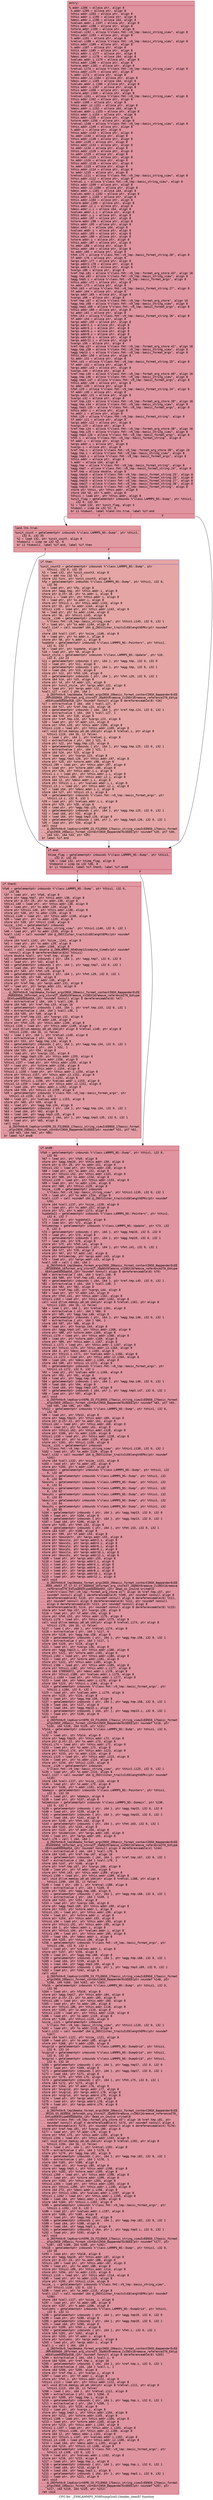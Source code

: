 digraph "CFG for '_ZN9LAMMPS_NS8DumpGrid11header_itemEl' function" {
	label="CFG for '_ZN9LAMMPS_NS8DumpGrid11header_itemEl' function";

	Node0x557f62c57610 [shape=record,color="#b70d28ff", style=filled, fillcolor="#b70d2870" fontname="Courier",label="{entry:\l|  %.addr.i206 = alloca ptr, align 8\l  %.addr.i205 = alloca ptr, align 8\l  %this.addr.i203 = alloca ptr, align 8\l  %this.addr.i.i195 = alloca ptr, align 8\l  %desc.addr.i.i196 = alloca i64, align 8\l  %values.addr.i.i197 = alloca ptr, align 8\l  %this.addr.i198 = alloca ptr, align 8\l  %store.addr.i199 = alloca ptr, align 8\l  %retval.i192 = alloca %\"class.fmt::v9_lmp::basic_string_view\", align 8\l  %this.addr.i193 = alloca ptr, align 8\l  %.addr.i191 = alloca ptr, align 8\l  %retval.i188 = alloca %\"class.fmt::v9_lmp::basic_string_view\", align 8\l  %this.addr.i189 = alloca ptr, align 8\l  %.addr.i187 = alloca ptr, align 8\l  %this.addr.i185 = alloca ptr, align 8\l  %this.addr.i.i177 = alloca ptr, align 8\l  %desc.addr.i.i178 = alloca i64, align 8\l  %values.addr.i.i179 = alloca ptr, align 8\l  %this.addr.i180 = alloca ptr, align 8\l  %store.addr.i181 = alloca ptr, align 8\l  %retval.i174 = alloca %\"class.fmt::v9_lmp::basic_string_view\", align 8\l  %this.addr.i175 = alloca ptr, align 8\l  %.addr.i173 = alloca ptr, align 8\l  %this.addr.i2.i164 = alloca ptr, align 8\l  %desc.addr.i.i165 = alloca i64, align 8\l  %values.addr.i.i166 = alloca ptr, align 8\l  %this.addr.i.i167 = alloca ptr, align 8\l  %this.addr.i168 = alloca ptr, align 8\l  %store.addr.i169 = alloca ptr, align 8\l  %retval.i161 = alloca %\"class.fmt::v9_lmp::basic_string_view\", align 8\l  %this.addr.i162 = alloca ptr, align 8\l  %.addr.i160 = alloca ptr, align 8\l  %this.addr.i2.i151 = alloca ptr, align 8\l  %desc.addr.i.i152 = alloca i64, align 8\l  %values.addr.i.i153 = alloca ptr, align 8\l  %this.addr.i.i154 = alloca ptr, align 8\l  %this.addr.i155 = alloca ptr, align 8\l  %store.addr.i156 = alloca ptr, align 8\l  %retval.i148 = alloca %\"class.fmt::v9_lmp::basic_string_view\", align 8\l  %this.addr.i149 = alloca ptr, align 8\l  %.addr.i = alloca ptr, align 8\l  %this.addr.i143 = alloca ptr, align 8\l  %s.addr.i144 = alloca ptr, align 8\l  %this.addr.i138 = alloca ptr, align 8\l  %s.addr.i139 = alloca ptr, align 8\l  %this.addr.i133 = alloca ptr, align 8\l  %s.addr.i134 = alloca ptr, align 8\l  %this.addr.i128 = alloca ptr, align 8\l  %s.addr.i129 = alloca ptr, align 8\l  %this.addr.i123 = alloca ptr, align 8\l  %s.addr.i124 = alloca ptr, align 8\l  %this.addr.i118 = alloca ptr, align 8\l  %s.addr.i119 = alloca ptr, align 8\l  %this.addr.i114 = alloca ptr, align 8\l  %s.addr.i115 = alloca ptr, align 8\l  %retval.i111 = alloca %\"class.fmt::v9_lmp::basic_string_view\", align 8\l  %this.addr.i112 = alloca ptr, align 8\l  %retval.i = alloca %\"class.fmt::v9_lmp::basic_string_view\", align 8\l  %this.addr.i109 = alloca ptr, align 8\l  %this.addr.i2.i100 = alloca ptr, align 8\l  %desc.addr.i.i101 = alloca i64, align 8\l  %values.addr.i.i102 = alloca ptr, align 8\l  %this.addr.i.i103 = alloca ptr, align 8\l  %this.addr.i104 = alloca ptr, align 8\l  %store.addr.i105 = alloca ptr, align 8\l  %this.addr.i2.i = alloca ptr, align 8\l  %desc.addr.i.i = alloca i64, align 8\l  %values.addr.i.i = alloca ptr, align 8\l  %this.addr.i.i = alloca ptr, align 8\l  %this.addr.i97 = alloca ptr, align 8\l  %store.addr.i98 = alloca ptr, align 8\l  %this.addr.i95 = alloca ptr, align 8\l  %desc.addr.i = alloca i64, align 8\l  %values.addr.i = alloca ptr, align 8\l  %this.addr.i93 = alloca ptr, align 8\l  %this.addr.i90 = alloca ptr, align 8\l  %store.addr.i = alloca ptr, align 8\l  %this.addr.i87 = alloca ptr, align 8\l  %s.addr.i88 = alloca ptr, align 8\l  %this.addr.i84 = alloca ptr, align 8\l  %s.addr.i85 = alloca ptr, align 8\l  %fmt.i75 = alloca %\"class.fmt::v9_lmp::basic_format_string.28\", align 8\l  %f.addr.i76 = alloca ptr, align 8\l  %args.addr.i77 = alloca ptr, align 8\l  %args.addr2.i78 = alloca ptr, align 8\l  %args.addr4.i79 = alloca ptr, align 8\l  %vargs.i80 = alloca ptr, align 8\l  %ref.tmp.i81 = alloca %\"class.fmt::v9_lmp::format_arg_store.43\", align 16\l  %agg.tmp.i82 = alloca %\"class.fmt::v9_lmp::basic_string_view\", align 8\l  %agg.tmp5.i = alloca %\"class.fmt::v9_lmp::basic_format_args\", align 8\l  %this.addr.i72 = alloca ptr, align 8\l  %s.addr.i73 = alloca ptr, align 8\l  %fmt.i63 = alloca %\"class.fmt::v9_lmp::basic_format_string.27\", align 8\l  %f.addr.i64 = alloca ptr, align 8\l  %args.addr.i65 = alloca ptr, align 8\l  %vargs.i66 = alloca ptr, align 8\l  %ref.tmp.i67 = alloca %\"class.fmt::v9_lmp::format_arg_store\", align 16\l  %agg.tmp.i68 = alloca %\"class.fmt::v9_lmp::basic_string_view\", align 8\l  %agg.tmp3.i69 = alloca %\"class.fmt::v9_lmp::basic_format_args\", align 8\l  %this.addr.i60 = alloca ptr, align 8\l  %s.addr.i61 = alloca ptr, align 8\l  %fmt.i53 = alloca %\"class.fmt::v9_lmp::basic_format_string.26\", align 8\l  %f.addr.i54 = alloca ptr, align 8\l  %args.addr.i55 = alloca ptr, align 8\l  %args.addr2.i = alloca ptr, align 8\l  %args.addr4.i = alloca ptr, align 8\l  %args.addr6.i = alloca ptr, align 8\l  %args.addr8.i = alloca ptr, align 8\l  %args.addr10.i = alloca ptr, align 8\l  %args.addr12.i = alloca ptr, align 8\l  %vargs.i56 = alloca ptr, align 8\l  %ref.tmp.i57 = alloca %\"class.fmt::v9_lmp::format_arg_store.41\", align 16\l  %agg.tmp.i58 = alloca %\"class.fmt::v9_lmp::basic_string_view\", align 8\l  %agg.tmp13.i = alloca %\"class.fmt::v9_lmp::basic_format_args\", align 8\l  %this.addr.i50 = alloca ptr, align 8\l  %s.addr.i51 = alloca ptr, align 8\l  %fmt.i41 = alloca %\"class.fmt::v9_lmp::basic_format_string.25\", align 8\l  %f.addr.i42 = alloca ptr, align 8\l  %args.addr.i43 = alloca ptr, align 8\l  %vargs.i44 = alloca ptr, align 8\l  %ref.tmp.i45 = alloca %\"class.fmt::v9_lmp::format_arg_store.40\", align 16\l  %agg.tmp.i46 = alloca %\"class.fmt::v9_lmp::basic_string_view\", align 8\l  %agg.tmp3.i47 = alloca %\"class.fmt::v9_lmp::basic_format_args\", align 8\l  %this.addr.i38 = alloca ptr, align 8\l  %s.addr.i39 = alloca ptr, align 8\l  %fmt.i29 = alloca %\"class.fmt::v9_lmp::basic_format_string.24\", align 8\l  %f.addr.i30 = alloca ptr, align 8\l  %args.addr.i31 = alloca ptr, align 8\l  %vargs.i32 = alloca ptr, align 8\l  %ref.tmp.i33 = alloca %\"class.fmt::v9_lmp::format_arg_store.39\", align 16\l  %agg.tmp.i34 = alloca %\"class.fmt::v9_lmp::basic_string_view\", align 8\l  %agg.tmp3.i35 = alloca %\"class.fmt::v9_lmp::basic_format_args\", align 8\l  %this.addr.i = alloca ptr, align 8\l  %s.addr.i = alloca ptr, align 8\l  %fmt.i20 = alloca %\"class.fmt::v9_lmp::basic_format_string\", align 8\l  %f.addr.i21 = alloca ptr, align 8\l  %args.addr.i22 = alloca ptr, align 8\l  %vargs.i23 = alloca ptr, align 8\l  %ref.tmp.i24 = alloca %\"class.fmt::v9_lmp::format_arg_store.38\", align 16\l  %agg.tmp.i25 = alloca %\"class.fmt::v9_lmp::basic_string_view\", align 8\l  %agg.tmp3.i26 = alloca %\"class.fmt::v9_lmp::basic_format_args\", align 8\l  %fmt.i = alloca %\"class.fmt::v9_lmp::basic_format_string\", align 8\l  %f.addr.i = alloca ptr, align 8\l  %args.addr.i = alloca ptr, align 8\l  %vargs.i = alloca ptr, align 8\l  %ref.tmp.i = alloca %\"class.fmt::v9_lmp::format_arg_store.38\", align 16\l  %agg.tmp.i = alloca %\"class.fmt::v9_lmp::basic_string_view\", align 8\l  %agg.tmp3.i = alloca %\"class.fmt::v9_lmp::basic_format_args\", align 8\l  %this.addr = alloca ptr, align 8\l  %.addr = alloca i64, align 8\l  %agg.tmp = alloca %\"class.fmt::v9_lmp::basic_format_string\", align 8\l  %agg.tmp7 = alloca %\"class.fmt::v9_lmp::basic_format_string.24\", align 8\l  %ref.tmp = alloca double, align 8\l  %agg.tmp10 = alloca %\"class.fmt::v9_lmp::basic_format_string.25\", align 8\l  %agg.tmp13 = alloca %\"class.fmt::v9_lmp::basic_format_string.26\", align 8\l  %agg.tmp15 = alloca %\"class.fmt::v9_lmp::basic_format_string.27\", align 8\l  %agg.tmp17 = alloca %\"class.fmt::v9_lmp::basic_format_string.28\", align 8\l  %agg.tmp19 = alloca %\"class.fmt::v9_lmp::basic_format_string\", align 8\l  store ptr %this, ptr %this.addr, align 8\l  store i64 %0, ptr %.addr, align 8\l  %this1 = load ptr, ptr %this.addr, align 8\l  %unit_flag = getelementptr inbounds %\"class.LAMMPS_NS::Dump\", ptr %this1,\l... i32 0, i32 34\l  %1 = load i32, ptr %unit_flag, align 4\l  %tobool = icmp ne i32 %1, 0\l  br i1 %tobool, label %land.lhs.true, label %if.end\l|{<s0>T|<s1>F}}"];
	Node0x557f62c57610:s0 -> Node0x557f62c5f200[tooltip="entry -> land.lhs.true\nProbability 62.50%" ];
	Node0x557f62c57610:s1 -> Node0x557f62c5f280[tooltip="entry -> if.end\nProbability 37.50%" ];
	Node0x557f62c5f200 [shape=record,color="#b70d28ff", style=filled, fillcolor="#bb1b2c70" fontname="Courier",label="{land.lhs.true:\l|  %unit_count = getelementptr inbounds %\"class.LAMMPS_NS::Dump\", ptr %this1,\l... i32 0, i32 35\l  %2 = load i32, ptr %unit_count, align 8\l  %tobool2 = icmp ne i32 %2, 0\l  br i1 %tobool2, label %if.end, label %if.then\l|{<s0>T|<s1>F}}"];
	Node0x557f62c5f200:s0 -> Node0x557f62c5f280[tooltip="land.lhs.true -> if.end\nProbability 62.50%" ];
	Node0x557f62c5f200:s1 -> Node0x557f62c5f5c0[tooltip="land.lhs.true -> if.then\nProbability 37.50%" ];
	Node0x557f62c5f5c0 [shape=record,color="#3d50c3ff", style=filled, fillcolor="#c5333470" fontname="Courier",label="{if.then:\l|  %unit_count3 = getelementptr inbounds %\"class.LAMMPS_NS::Dump\", ptr\l... %this1, i32 0, i32 35\l  %3 = load i32, ptr %unit_count3, align 8\l  %inc = add nsw i32 %3, 1\l  store i32 %inc, ptr %unit_count3, align 8\l  %fp = getelementptr inbounds %\"class.LAMMPS_NS::Dump\", ptr %this1, i32 0,\l... i32 56\l  %4 = load ptr, ptr %fp, align 8\l  store ptr %agg.tmp, ptr %this.addr.i, align 8\l  store ptr @.str.18, ptr %s.addr.i, align 8\l  %this1.i = load ptr, ptr %this.addr.i, align 8\l  %5 = load ptr, ptr %s.addr.i, align 8\l  store ptr %this1.i, ptr %this.addr.i143, align 8\l  store ptr %5, ptr %s.addr.i144, align 8\l  %this1.i145 = load ptr, ptr %this.addr.i143, align 8\l  %6 = load ptr, ptr %s.addr.i144, align 8\l  store ptr %6, ptr %this1.i145, align 8\l  %size_.i146 = getelementptr inbounds\l... %\"class.fmt::v9_lmp::basic_string_view\", ptr %this1.i145, i32 0, i32 1\l  %7 = load ptr, ptr %s.addr.i144, align 8\l  %call.i147 = call noundef i64 @_ZNSt11char_traitsIcE6lengthEPKc(ptr noundef\l... %7)\l  store i64 %call.i147, ptr %size_.i146, align 8\l  %8 = load ptr, ptr %s.addr.i, align 8\l  store ptr %8, ptr %.addr.i, align 8\l  %update = getelementptr inbounds %\"class.LAMMPS_NS::Pointers\", ptr %this1,\l... i32 0, i32 7\l  %9 = load ptr, ptr %update, align 8\l  %10 = load ptr, ptr %9, align 8\l  %unit_style = getelementptr inbounds %\"class.LAMMPS_NS::Update\", ptr %10,\l... i32 0, i32 23\l  %11 = getelementptr inbounds \{ ptr, i64 \}, ptr %agg.tmp, i32 0, i32 0\l  %12 = load ptr, ptr %11, align 8\l  %13 = getelementptr inbounds \{ ptr, i64 \}, ptr %agg.tmp, i32 0, i32 1\l  %14 = load i64, ptr %13, align 8\l  store ptr %12, ptr %fmt.i20, align 8\l  %15 = getelementptr inbounds \{ ptr, i64 \}, ptr %fmt.i20, i32 0, i32 1\l  store i64 %14, ptr %15, align 8\l  store ptr %4, ptr %f.addr.i21, align 8\l  store ptr %unit_style, ptr %args.addr.i22, align 8\l  %16 = load ptr, ptr %args.addr.i22, align 8\l  %call.i27 = call \{ i64, i64 \}\l... @_ZN3fmt6v9_lmp16make_format_argsINS0_20basic_format_contextINS0_8appenderEcEE\l...JRPcEEENS0_16format_arg_storeIT_JDpNSt9remove_cvINSt16remove_referenceIT0_E4typ\l...eEE4typeEEEEDpOSB_(ptr noundef nonnull align 8 dereferenceable(8) %16)\l  %17 = extractvalue \{ i64, i64 \} %call.i27, 0\l  store i64 %17, ptr %ref.tmp.i24, align 16\l  %18 = getelementptr inbounds \{ i64, i64 \}, ptr %ref.tmp.i24, i32 0, i32 1\l  %19 = extractvalue \{ i64, i64 \} %call.i27, 1\l  store i64 %19, ptr %18, align 8\l  store ptr %ref.tmp.i24, ptr %vargs.i23, align 8\l  %20 = load ptr, ptr %f.addr.i21, align 8\l  store ptr %fmt.i20, ptr %this.addr.i109, align 8\l  %this1.i110 = load ptr, ptr %this.addr.i109, align 8\l  call void @llvm.memcpy.p0.p0.i64(ptr align 8 %retval.i, ptr align 8\l... %this1.i110, i64 16, i1 false)\l  %21 = load \{ ptr, i64 \}, ptr %retval.i, align 8\l  %22 = extractvalue \{ ptr, i64 \} %21, 0\l  store ptr %22, ptr %agg.tmp.i25, align 8\l  %23 = getelementptr inbounds \{ ptr, i64 \}, ptr %agg.tmp.i25, i32 0, i32 1\l  %24 = extractvalue \{ ptr, i64 \} %21, 1\l  store i64 %24, ptr %23, align 8\l  %25 = load ptr, ptr %vargs.i23, align 8\l  store ptr %agg.tmp3.i26, ptr %this.addr.i97, align 8\l  store ptr %25, ptr %store.addr.i98, align 8\l  %this1.i99 = load ptr, ptr %this.addr.i97, align 8\l  %26 = load ptr, ptr %store.addr.i98, align 8\l  store ptr %26, ptr %this.addr.i.i, align 8\l  %this1.i.i = load ptr, ptr %this.addr.i.i, align 8\l  store ptr %this1.i99, ptr %this.addr.i2.i, align 8\l  store i64 12, ptr %desc.addr.i.i, align 8\l  store ptr %this1.i.i, ptr %values.addr.i.i, align 8\l  %this1.i3.i = load ptr, ptr %this.addr.i2.i, align 8\l  %27 = load i64, ptr %desc.addr.i.i, align 8\l  store i64 %27, ptr %this1.i3.i, align 8\l  %28 = getelementptr inbounds %\"class.fmt::v9_lmp::basic_format_args\", ptr\l... %this1.i3.i, i32 0, i32 1\l  %29 = load ptr, ptr %values.addr.i.i, align 8\l  store ptr %29, ptr %28, align 8\l  %30 = load ptr, ptr %agg.tmp.i25, align 8\l  %31 = getelementptr inbounds \{ ptr, i64 \}, ptr %agg.tmp.i25, i32 0, i32 1\l  %32 = load i64, ptr %31, align 8\l  %33 = load i64, ptr %agg.tmp3.i26, align 8\l  %34 = getelementptr inbounds \{ i64, ptr \}, ptr %agg.tmp3.i26, i32 0, i32 1\l  %35 = load ptr, ptr %34, align 8\l  call void\l... @_ZN3fmt6v9_lmp6vprintEP8_IO_FILENS0_17basic_string_viewIcEENS0_17basic_format\l..._argsINS0_20basic_format_contextINS0_8appenderEcEEEE(ptr noundef %20, ptr %30,\l... i64 %32, i64 %33, ptr %35)\l  br label %if.end\l}"];
	Node0x557f62c5f5c0 -> Node0x557f62c5f280[tooltip="if.then -> if.end\nProbability 100.00%" ];
	Node0x557f62c5f280 [shape=record,color="#b70d28ff", style=filled, fillcolor="#b70d2870" fontname="Courier",label="{if.end:\l|  %time_flag = getelementptr inbounds %\"class.LAMMPS_NS::Dump\", ptr %this1,\l... i32 0, i32 33\l  %36 = load i32, ptr %time_flag, align 8\l  %tobool4 = icmp ne i32 %36, 0\l  br i1 %tobool4, label %if.then5, label %if.end8\l|{<s0>T|<s1>F}}"];
	Node0x557f62c5f280:s0 -> Node0x557f62c62df0[tooltip="if.end -> if.then5\nProbability 62.50%" ];
	Node0x557f62c5f280:s1 -> Node0x557f62c62e70[tooltip="if.end -> if.end8\nProbability 37.50%" ];
	Node0x557f62c62df0 [shape=record,color="#b70d28ff", style=filled, fillcolor="#bb1b2c70" fontname="Courier",label="{if.then5:\l|  %fp6 = getelementptr inbounds %\"class.LAMMPS_NS::Dump\", ptr %this1, i32 0,\l... i32 56\l  %37 = load ptr, ptr %fp6, align 8\l  store ptr %agg.tmp7, ptr %this.addr.i38, align 8\l  store ptr @.str.19, ptr %s.addr.i39, align 8\l  %this1.i40 = load ptr, ptr %this.addr.i38, align 8\l  %38 = load ptr, ptr %s.addr.i39, align 8\l  store ptr %this1.i40, ptr %this.addr.i138, align 8\l  store ptr %38, ptr %s.addr.i139, align 8\l  %this1.i140 = load ptr, ptr %this.addr.i138, align 8\l  %39 = load ptr, ptr %s.addr.i139, align 8\l  store ptr %39, ptr %this1.i140, align 8\l  %size_.i141 = getelementptr inbounds\l... %\"class.fmt::v9_lmp::basic_string_view\", ptr %this1.i140, i32 0, i32 1\l  %40 = load ptr, ptr %s.addr.i139, align 8\l  %call.i142 = call noundef i64 @_ZNSt11char_traitsIcE6lengthEPKc(ptr noundef\l... %40)\l  store i64 %call.i142, ptr %size_.i141, align 8\l  %41 = load ptr, ptr %s.addr.i39, align 8\l  store ptr %41, ptr %.addr.i160, align 8\l  %call = call noundef double @_ZN9LAMMPS_NS4Dump12compute_timeEv(ptr noundef\l... nonnull align 8 dereferenceable(824) %this1)\l  store double %call, ptr %ref.tmp, align 8\l  %42 = getelementptr inbounds \{ ptr, i64 \}, ptr %agg.tmp7, i32 0, i32 0\l  %43 = load ptr, ptr %42, align 8\l  %44 = getelementptr inbounds \{ ptr, i64 \}, ptr %agg.tmp7, i32 0, i32 1\l  %45 = load i64, ptr %44, align 8\l  store ptr %43, ptr %fmt.i29, align 8\l  %46 = getelementptr inbounds \{ ptr, i64 \}, ptr %fmt.i29, i32 0, i32 1\l  store i64 %45, ptr %46, align 8\l  store ptr %37, ptr %f.addr.i30, align 8\l  store ptr %ref.tmp, ptr %args.addr.i31, align 8\l  %47 = load ptr, ptr %args.addr.i31, align 8\l  %call.i36 = call \{ i64, i64 \}\l... @_ZN3fmt6v9_lmp16make_format_argsINS0_20basic_format_contextINS0_8appenderEcEE\l...JRdEEENS0_16format_arg_storeIT_JDpNSt9remove_cvINSt16remove_referenceIT0_E4type\l...EE4typeEEEEDpOSA_(ptr noundef nonnull align 8 dereferenceable(8) %47)\l  %48 = extractvalue \{ i64, i64 \} %call.i36, 0\l  store i64 %48, ptr %ref.tmp.i33, align 16\l  %49 = getelementptr inbounds \{ i64, i64 \}, ptr %ref.tmp.i33, i32 0, i32 1\l  %50 = extractvalue \{ i64, i64 \} %call.i36, 1\l  store i64 %50, ptr %49, align 8\l  store ptr %ref.tmp.i33, ptr %vargs.i32, align 8\l  %51 = load ptr, ptr %f.addr.i30, align 8\l  store ptr %fmt.i29, ptr %this.addr.i149, align 8\l  %this1.i150 = load ptr, ptr %this.addr.i149, align 8\l  call void @llvm.memcpy.p0.p0.i64(ptr align 8 %retval.i148, ptr align 8\l... %this1.i150, i64 16, i1 false)\l  %52 = load \{ ptr, i64 \}, ptr %retval.i148, align 8\l  %53 = extractvalue \{ ptr, i64 \} %52, 0\l  store ptr %53, ptr %agg.tmp.i34, align 8\l  %54 = getelementptr inbounds \{ ptr, i64 \}, ptr %agg.tmp.i34, i32 0, i32 1\l  %55 = extractvalue \{ ptr, i64 \} %52, 1\l  store i64 %55, ptr %54, align 8\l  %56 = load ptr, ptr %vargs.i32, align 8\l  store ptr %agg.tmp3.i35, ptr %this.addr.i155, align 8\l  store ptr %56, ptr %store.addr.i156, align 8\l  %this1.i157 = load ptr, ptr %this.addr.i155, align 8\l  %57 = load ptr, ptr %store.addr.i156, align 8\l  store ptr %57, ptr %this.addr.i.i154, align 8\l  %this1.i.i158 = load ptr, ptr %this.addr.i.i154, align 8\l  store ptr %this1.i157, ptr %this.addr.i2.i151, align 8\l  store i64 10, ptr %desc.addr.i.i152, align 8\l  store ptr %this1.i.i158, ptr %values.addr.i.i153, align 8\l  %this1.i3.i159 = load ptr, ptr %this.addr.i2.i151, align 8\l  %58 = load i64, ptr %desc.addr.i.i152, align 8\l  store i64 %58, ptr %this1.i3.i159, align 8\l  %59 = getelementptr inbounds %\"class.fmt::v9_lmp::basic_format_args\", ptr\l... %this1.i3.i159, i32 0, i32 1\l  %60 = load ptr, ptr %values.addr.i.i153, align 8\l  store ptr %60, ptr %59, align 8\l  %61 = load ptr, ptr %agg.tmp.i34, align 8\l  %62 = getelementptr inbounds \{ ptr, i64 \}, ptr %agg.tmp.i34, i32 0, i32 1\l  %63 = load i64, ptr %62, align 8\l  %64 = load i64, ptr %agg.tmp3.i35, align 8\l  %65 = getelementptr inbounds \{ i64, ptr \}, ptr %agg.tmp3.i35, i32 0, i32 1\l  %66 = load ptr, ptr %65, align 8\l  call void\l... @_ZN3fmt6v9_lmp6vprintEP8_IO_FILENS0_17basic_string_viewIcEENS0_17basic_format\l..._argsINS0_20basic_format_contextINS0_8appenderEcEEEE(ptr noundef %51, ptr %61,\l... i64 %63, i64 %64, ptr %66)\l  br label %if.end8\l}"];
	Node0x557f62c62df0 -> Node0x557f62c62e70[tooltip="if.then5 -> if.end8\nProbability 100.00%" ];
	Node0x557f62c62e70 [shape=record,color="#b70d28ff", style=filled, fillcolor="#b70d2870" fontname="Courier",label="{if.end8:\l|  %fp9 = getelementptr inbounds %\"class.LAMMPS_NS::Dump\", ptr %this1, i32 0,\l... i32 56\l  %67 = load ptr, ptr %fp9, align 8\l  store ptr %agg.tmp10, ptr %this.addr.i50, align 8\l  store ptr @.str.20, ptr %s.addr.i51, align 8\l  %this1.i52 = load ptr, ptr %this.addr.i50, align 8\l  %68 = load ptr, ptr %s.addr.i51, align 8\l  store ptr %this1.i52, ptr %this.addr.i133, align 8\l  store ptr %68, ptr %s.addr.i134, align 8\l  %this1.i135 = load ptr, ptr %this.addr.i133, align 8\l  %69 = load ptr, ptr %s.addr.i134, align 8\l  store ptr %69, ptr %this1.i135, align 8\l  %size_.i136 = getelementptr inbounds\l... %\"class.fmt::v9_lmp::basic_string_view\", ptr %this1.i135, i32 0, i32 1\l  %70 = load ptr, ptr %s.addr.i134, align 8\l  %call.i137 = call noundef i64 @_ZNSt11char_traitsIcE6lengthEPKc(ptr noundef\l... %70)\l  store i64 %call.i137, ptr %size_.i136, align 8\l  %71 = load ptr, ptr %s.addr.i51, align 8\l  store ptr %71, ptr %.addr.i173, align 8\l  %update11 = getelementptr inbounds %\"class.LAMMPS_NS::Pointers\", ptr %this1,\l... i32 0, i32 7\l  %72 = load ptr, ptr %update11, align 8\l  %73 = load ptr, ptr %72, align 8\l  %ntimestep = getelementptr inbounds %\"class.LAMMPS_NS::Update\", ptr %73, i32\l... 0, i32 4\l  %74 = getelementptr inbounds \{ ptr, i64 \}, ptr %agg.tmp10, i32 0, i32 0\l  %75 = load ptr, ptr %74, align 8\l  %76 = getelementptr inbounds \{ ptr, i64 \}, ptr %agg.tmp10, i32 0, i32 1\l  %77 = load i64, ptr %76, align 8\l  store ptr %75, ptr %fmt.i41, align 8\l  %78 = getelementptr inbounds \{ ptr, i64 \}, ptr %fmt.i41, i32 0, i32 1\l  store i64 %77, ptr %78, align 8\l  store ptr %67, ptr %f.addr.i42, align 8\l  store ptr %ntimestep, ptr %args.addr.i43, align 8\l  %79 = load ptr, ptr %args.addr.i43, align 8\l  %call.i48 = call \{ i64, i64 \}\l... @_ZN3fmt6v9_lmp16make_format_argsINS0_20basic_format_contextINS0_8appenderEcEE\l...JRlEEENS0_16format_arg_storeIT_JDpNSt9remove_cvINSt16remove_referenceIT0_E4type\l...EE4typeEEEEDpOSA_(ptr noundef nonnull align 8 dereferenceable(8) %79)\l  %80 = extractvalue \{ i64, i64 \} %call.i48, 0\l  store i64 %80, ptr %ref.tmp.i45, align 16\l  %81 = getelementptr inbounds \{ i64, i64 \}, ptr %ref.tmp.i45, i32 0, i32 1\l  %82 = extractvalue \{ i64, i64 \} %call.i48, 1\l  store i64 %82, ptr %81, align 8\l  store ptr %ref.tmp.i45, ptr %vargs.i44, align 8\l  %83 = load ptr, ptr %f.addr.i42, align 8\l  store ptr %fmt.i41, ptr %this.addr.i162, align 8\l  %this1.i163 = load ptr, ptr %this.addr.i162, align 8\l  call void @llvm.memcpy.p0.p0.i64(ptr align 8 %retval.i161, ptr align 8\l... %this1.i163, i64 16, i1 false)\l  %84 = load \{ ptr, i64 \}, ptr %retval.i161, align 8\l  %85 = extractvalue \{ ptr, i64 \} %84, 0\l  store ptr %85, ptr %agg.tmp.i46, align 8\l  %86 = getelementptr inbounds \{ ptr, i64 \}, ptr %agg.tmp.i46, i32 0, i32 1\l  %87 = extractvalue \{ ptr, i64 \} %84, 1\l  store i64 %87, ptr %86, align 8\l  %88 = load ptr, ptr %vargs.i44, align 8\l  store ptr %agg.tmp3.i47, ptr %this.addr.i168, align 8\l  store ptr %88, ptr %store.addr.i169, align 8\l  %this1.i170 = load ptr, ptr %this.addr.i168, align 8\l  %89 = load ptr, ptr %store.addr.i169, align 8\l  store ptr %89, ptr %this.addr.i.i167, align 8\l  %this1.i.i171 = load ptr, ptr %this.addr.i.i167, align 8\l  store ptr %this1.i170, ptr %this.addr.i2.i164, align 8\l  store i64 3, ptr %desc.addr.i.i165, align 8\l  store ptr %this1.i.i171, ptr %values.addr.i.i166, align 8\l  %this1.i3.i172 = load ptr, ptr %this.addr.i2.i164, align 8\l  %90 = load i64, ptr %desc.addr.i.i165, align 8\l  store i64 %90, ptr %this1.i3.i172, align 8\l  %91 = getelementptr inbounds %\"class.fmt::v9_lmp::basic_format_args\", ptr\l... %this1.i3.i172, i32 0, i32 1\l  %92 = load ptr, ptr %values.addr.i.i166, align 8\l  store ptr %92, ptr %91, align 8\l  %93 = load ptr, ptr %agg.tmp.i46, align 8\l  %94 = getelementptr inbounds \{ ptr, i64 \}, ptr %agg.tmp.i46, i32 0, i32 1\l  %95 = load i64, ptr %94, align 8\l  %96 = load i64, ptr %agg.tmp3.i47, align 8\l  %97 = getelementptr inbounds \{ i64, ptr \}, ptr %agg.tmp3.i47, i32 0, i32 1\l  %98 = load ptr, ptr %97, align 8\l  call void\l... @_ZN3fmt6v9_lmp6vprintEP8_IO_FILENS0_17basic_string_viewIcEENS0_17basic_format\l..._argsINS0_20basic_format_contextINS0_8appenderEcEEEE(ptr noundef %83, ptr %93,\l... i64 %95, i64 %96, ptr %98)\l  %fp12 = getelementptr inbounds %\"class.LAMMPS_NS::Dump\", ptr %this1, i32 0,\l... i32 56\l  %99 = load ptr, ptr %fp12, align 8\l  store ptr %agg.tmp13, ptr %this.addr.i60, align 8\l  store ptr @.str.21, ptr %s.addr.i61, align 8\l  %this1.i62 = load ptr, ptr %this.addr.i60, align 8\l  %100 = load ptr, ptr %s.addr.i61, align 8\l  store ptr %this1.i62, ptr %this.addr.i128, align 8\l  store ptr %100, ptr %s.addr.i129, align 8\l  %this1.i130 = load ptr, ptr %this.addr.i128, align 8\l  %101 = load ptr, ptr %s.addr.i129, align 8\l  store ptr %101, ptr %this1.i130, align 8\l  %size_.i131 = getelementptr inbounds\l... %\"class.fmt::v9_lmp::basic_string_view\", ptr %this1.i130, i32 0, i32 1\l  %102 = load ptr, ptr %s.addr.i129, align 8\l  %call.i132 = call noundef i64 @_ZNSt11char_traitsIcE6lengthEPKc(ptr noundef\l... %102)\l  store i64 %call.i132, ptr %size_.i131, align 8\l  %103 = load ptr, ptr %s.addr.i61, align 8\l  store ptr %103, ptr %.addr.i187, align 8\l  %boundstr = getelementptr inbounds %\"class.LAMMPS_NS::Dump\", ptr %this1, i32\l... 0, i32 46\l  %boxxlo = getelementptr inbounds %\"class.LAMMPS_NS::Dump\", ptr %this1, i32\l... 0, i32 60\l  %boxxhi = getelementptr inbounds %\"class.LAMMPS_NS::Dump\", ptr %this1, i32\l... 0, i32 61\l  %boxylo = getelementptr inbounds %\"class.LAMMPS_NS::Dump\", ptr %this1, i32\l... 0, i32 62\l  %boxyhi = getelementptr inbounds %\"class.LAMMPS_NS::Dump\", ptr %this1, i32\l... 0, i32 63\l  %boxzlo = getelementptr inbounds %\"class.LAMMPS_NS::Dump\", ptr %this1, i32\l... 0, i32 64\l  %boxzhi = getelementptr inbounds %\"class.LAMMPS_NS::Dump\", ptr %this1, i32\l... 0, i32 65\l  %104 = getelementptr inbounds \{ ptr, i64 \}, ptr %agg.tmp13, i32 0, i32 0\l  %105 = load ptr, ptr %104, align 8\l  %106 = getelementptr inbounds \{ ptr, i64 \}, ptr %agg.tmp13, i32 0, i32 1\l  %107 = load i64, ptr %106, align 8\l  store ptr %105, ptr %fmt.i53, align 8\l  %108 = getelementptr inbounds \{ ptr, i64 \}, ptr %fmt.i53, i32 0, i32 1\l  store i64 %107, ptr %108, align 8\l  store ptr %99, ptr %f.addr.i54, align 8\l  store ptr %boundstr, ptr %args.addr.i55, align 8\l  store ptr %boxxlo, ptr %args.addr2.i, align 8\l  store ptr %boxxhi, ptr %args.addr4.i, align 8\l  store ptr %boxylo, ptr %args.addr6.i, align 8\l  store ptr %boxyhi, ptr %args.addr8.i, align 8\l  store ptr %boxzlo, ptr %args.addr10.i, align 8\l  store ptr %boxzhi, ptr %args.addr12.i, align 8\l  %109 = load ptr, ptr %args.addr.i55, align 8\l  %110 = load ptr, ptr %args.addr2.i, align 8\l  %111 = load ptr, ptr %args.addr4.i, align 8\l  %112 = load ptr, ptr %args.addr6.i, align 8\l  %113 = load ptr, ptr %args.addr8.i, align 8\l  %114 = load ptr, ptr %args.addr10.i, align 8\l  %115 = load ptr, ptr %args.addr12.i, align 8\l  call void\l... @_ZN3fmt6v9_lmp16make_format_argsINS0_20basic_format_contextINS0_8appenderEcEE\l...JRA9_cRdS7_S7_S7_S7_S7_EEENS0_16format_arg_storeIT_JDpNSt9remove_cvINSt16remove\l..._referenceIT0_E4typeEE4typeEEEEDpOSC_(ptr dead_on_unwind writable\l... sret(%\"class.fmt::v9_lmp::format_arg_store.41\") align 16 %ref.tmp.i57, ptr\l... noundef nonnull align 1 dereferenceable(9) %109, ptr noundef nonnull align 8\l... dereferenceable(8) %110, ptr noundef nonnull align 8 dereferenceable(8) %111,\l... ptr noundef nonnull align 8 dereferenceable(8) %112, ptr noundef nonnull\l... align 8 dereferenceable(8) %113, ptr noundef nonnull align 8\l... dereferenceable(8) %114, ptr noundef nonnull align 8 dereferenceable(8) %115)\l  store ptr %ref.tmp.i57, ptr %vargs.i56, align 8\l  %116 = load ptr, ptr %f.addr.i54, align 8\l  store ptr %fmt.i53, ptr %this.addr.i175, align 8\l  %this1.i176 = load ptr, ptr %this.addr.i175, align 8\l  call void @llvm.memcpy.p0.p0.i64(ptr align 8 %retval.i174, ptr align 8\l... %this1.i176, i64 16, i1 false)\l  %117 = load \{ ptr, i64 \}, ptr %retval.i174, align 8\l  %118 = extractvalue \{ ptr, i64 \} %117, 0\l  store ptr %118, ptr %agg.tmp.i58, align 8\l  %119 = getelementptr inbounds \{ ptr, i64 \}, ptr %agg.tmp.i58, i32 0, i32 1\l  %120 = extractvalue \{ ptr, i64 \} %117, 1\l  store i64 %120, ptr %119, align 8\l  %121 = load ptr, ptr %vargs.i56, align 8\l  store ptr %agg.tmp13.i, ptr %this.addr.i180, align 8\l  store ptr %121, ptr %store.addr.i181, align 8\l  %this1.i182 = load ptr, ptr %this.addr.i180, align 8\l  %122 = load ptr, ptr %store.addr.i181, align 8\l  store ptr %122, ptr %this.addr.i185, align 8\l  %this1.i186 = load ptr, ptr %this.addr.i185, align 8\l  store ptr %this1.i182, ptr %this.addr.i.i177, align 8\l  store i64 178956972, ptr %desc.addr.i.i178, align 8\l  store ptr %this1.i186, ptr %values.addr.i.i179, align 8\l  %this1.i.i184 = load ptr, ptr %this.addr.i.i177, align 8\l  %123 = load i64, ptr %desc.addr.i.i178, align 8\l  store i64 %123, ptr %this1.i.i184, align 8\l  %124 = getelementptr inbounds %\"class.fmt::v9_lmp::basic_format_args\", ptr\l... %this1.i.i184, i32 0, i32 1\l  %125 = load ptr, ptr %values.addr.i.i179, align 8\l  store ptr %125, ptr %124, align 8\l  %126 = load ptr, ptr %agg.tmp.i58, align 8\l  %127 = getelementptr inbounds \{ ptr, i64 \}, ptr %agg.tmp.i58, i32 0, i32 1\l  %128 = load i64, ptr %127, align 8\l  %129 = load i64, ptr %agg.tmp13.i, align 8\l  %130 = getelementptr inbounds \{ i64, ptr \}, ptr %agg.tmp13.i, i32 0, i32 1\l  %131 = load ptr, ptr %130, align 8\l  call void\l... @_ZN3fmt6v9_lmp6vprintEP8_IO_FILENS0_17basic_string_viewIcEENS0_17basic_format\l..._argsINS0_20basic_format_contextINS0_8appenderEcEEEE(ptr noundef %116, ptr\l... %126, i64 %128, i64 %129, ptr %131)\l  %fp14 = getelementptr inbounds %\"class.LAMMPS_NS::Dump\", ptr %this1, i32 0,\l... i32 56\l  %132 = load ptr, ptr %fp14, align 8\l  store ptr %agg.tmp15, ptr %this.addr.i72, align 8\l  store ptr @.str.22, ptr %s.addr.i73, align 8\l  %this1.i74 = load ptr, ptr %this.addr.i72, align 8\l  %133 = load ptr, ptr %s.addr.i73, align 8\l  store ptr %this1.i74, ptr %this.addr.i123, align 8\l  store ptr %133, ptr %s.addr.i124, align 8\l  %this1.i125 = load ptr, ptr %this.addr.i123, align 8\l  %134 = load ptr, ptr %s.addr.i124, align 8\l  store ptr %134, ptr %this1.i125, align 8\l  %size_.i126 = getelementptr inbounds\l... %\"class.fmt::v9_lmp::basic_string_view\", ptr %this1.i125, i32 0, i32 1\l  %135 = load ptr, ptr %s.addr.i124, align 8\l  %call.i127 = call noundef i64 @_ZNSt11char_traitsIcE6lengthEPKc(ptr noundef\l... %135)\l  store i64 %call.i127, ptr %size_.i126, align 8\l  %136 = load ptr, ptr %s.addr.i73, align 8\l  store ptr %136, ptr %.addr.i191, align 8\l  %domain = getelementptr inbounds %\"class.LAMMPS_NS::Pointers\", ptr %this1,\l... i32 0, i32 10\l  %137 = load ptr, ptr %domain, align 8\l  %138 = load ptr, ptr %137, align 8\l  %dimension = getelementptr inbounds %\"class.LAMMPS_NS::Domain\", ptr %138,\l... i32 0, i32 2\l  %139 = getelementptr inbounds \{ ptr, i64 \}, ptr %agg.tmp15, i32 0, i32 0\l  %140 = load ptr, ptr %139, align 8\l  %141 = getelementptr inbounds \{ ptr, i64 \}, ptr %agg.tmp15, i32 0, i32 1\l  %142 = load i64, ptr %141, align 8\l  store ptr %140, ptr %fmt.i63, align 8\l  %143 = getelementptr inbounds \{ ptr, i64 \}, ptr %fmt.i63, i32 0, i32 1\l  store i64 %142, ptr %143, align 8\l  store ptr %132, ptr %f.addr.i64, align 8\l  store ptr %dimension, ptr %args.addr.i65, align 8\l  %144 = load ptr, ptr %args.addr.i65, align 8\l  %call.i70 = call \{ i64, i64 \}\l... @_ZN3fmt6v9_lmp16make_format_argsINS0_20basic_format_contextINS0_8appenderEcEE\l...JRiEEENS0_16format_arg_storeIT_JDpNSt9remove_cvINSt16remove_referenceIT0_E4type\l...EE4typeEEEEDpOSA_(ptr noundef nonnull align 4 dereferenceable(4) %144)\l  %145 = extractvalue \{ i64, i64 \} %call.i70, 0\l  store i64 %145, ptr %ref.tmp.i67, align 16\l  %146 = getelementptr inbounds \{ i64, i64 \}, ptr %ref.tmp.i67, i32 0, i32 1\l  %147 = extractvalue \{ i64, i64 \} %call.i70, 1\l  store i64 %147, ptr %146, align 8\l  store ptr %ref.tmp.i67, ptr %vargs.i66, align 8\l  %148 = load ptr, ptr %f.addr.i64, align 8\l  store ptr %fmt.i63, ptr %this.addr.i189, align 8\l  %this1.i190 = load ptr, ptr %this.addr.i189, align 8\l  call void @llvm.memcpy.p0.p0.i64(ptr align 8 %retval.i188, ptr align 8\l... %this1.i190, i64 16, i1 false)\l  %149 = load \{ ptr, i64 \}, ptr %retval.i188, align 8\l  %150 = extractvalue \{ ptr, i64 \} %149, 0\l  store ptr %150, ptr %agg.tmp.i68, align 8\l  %151 = getelementptr inbounds \{ ptr, i64 \}, ptr %agg.tmp.i68, i32 0, i32 1\l  %152 = extractvalue \{ ptr, i64 \} %149, 1\l  store i64 %152, ptr %151, align 8\l  %153 = load ptr, ptr %vargs.i66, align 8\l  store ptr %agg.tmp3.i69, ptr %this.addr.i90, align 8\l  store ptr %153, ptr %store.addr.i, align 8\l  %this1.i91 = load ptr, ptr %this.addr.i90, align 8\l  %154 = load ptr, ptr %store.addr.i, align 8\l  store ptr %154, ptr %this.addr.i93, align 8\l  %this1.i94 = load ptr, ptr %this.addr.i93, align 8\l  store ptr %this1.i91, ptr %this.addr.i95, align 8\l  store i64 1, ptr %desc.addr.i, align 8\l  store ptr %this1.i94, ptr %values.addr.i, align 8\l  %this1.i96 = load ptr, ptr %this.addr.i95, align 8\l  %155 = load i64, ptr %desc.addr.i, align 8\l  store i64 %155, ptr %this1.i96, align 8\l  %156 = getelementptr inbounds %\"class.fmt::v9_lmp::basic_format_args\", ptr\l... %this1.i96, i32 0, i32 1\l  %157 = load ptr, ptr %values.addr.i, align 8\l  store ptr %157, ptr %156, align 8\l  %158 = load ptr, ptr %agg.tmp.i68, align 8\l  %159 = getelementptr inbounds \{ ptr, i64 \}, ptr %agg.tmp.i68, i32 0, i32 1\l  %160 = load i64, ptr %159, align 8\l  %161 = load i64, ptr %agg.tmp3.i69, align 8\l  %162 = getelementptr inbounds \{ i64, ptr \}, ptr %agg.tmp3.i69, i32 0, i32 1\l  %163 = load ptr, ptr %162, align 8\l  call void\l... @_ZN3fmt6v9_lmp6vprintEP8_IO_FILENS0_17basic_string_viewIcEENS0_17basic_format\l..._argsINS0_20basic_format_contextINS0_8appenderEcEEEE(ptr noundef %148, ptr\l... %158, i64 %160, i64 %161, ptr %163)\l  %fp16 = getelementptr inbounds %\"class.LAMMPS_NS::Dump\", ptr %this1, i32 0,\l... i32 56\l  %164 = load ptr, ptr %fp16, align 8\l  store ptr %agg.tmp17, ptr %this.addr.i84, align 8\l  store ptr @.str.23, ptr %s.addr.i85, align 8\l  %this1.i86 = load ptr, ptr %this.addr.i84, align 8\l  %165 = load ptr, ptr %s.addr.i85, align 8\l  store ptr %this1.i86, ptr %this.addr.i118, align 8\l  store ptr %165, ptr %s.addr.i119, align 8\l  %this1.i120 = load ptr, ptr %this.addr.i118, align 8\l  %166 = load ptr, ptr %s.addr.i119, align 8\l  store ptr %166, ptr %this1.i120, align 8\l  %size_.i121 = getelementptr inbounds\l... %\"class.fmt::v9_lmp::basic_string_view\", ptr %this1.i120, i32 0, i32 1\l  %167 = load ptr, ptr %s.addr.i119, align 8\l  %call.i122 = call noundef i64 @_ZNSt11char_traitsIcE6lengthEPKc(ptr noundef\l... %167)\l  store i64 %call.i122, ptr %size_.i121, align 8\l  %168 = load ptr, ptr %s.addr.i85, align 8\l  store ptr %168, ptr %.addr.i205, align 8\l  %nxgrid = getelementptr inbounds %\"class.LAMMPS_NS::DumpGrid\", ptr %this1,\l... i32 0, i32 14\l  %nygrid = getelementptr inbounds %\"class.LAMMPS_NS::DumpGrid\", ptr %this1,\l... i32 0, i32 15\l  %nzgrid = getelementptr inbounds %\"class.LAMMPS_NS::DumpGrid\", ptr %this1,\l... i32 0, i32 16\l  %169 = getelementptr inbounds \{ ptr, i64 \}, ptr %agg.tmp17, i32 0, i32 0\l  %170 = load ptr, ptr %169, align 8\l  %171 = getelementptr inbounds \{ ptr, i64 \}, ptr %agg.tmp17, i32 0, i32 1\l  %172 = load i64, ptr %171, align 8\l  store ptr %170, ptr %fmt.i75, align 8\l  %173 = getelementptr inbounds \{ ptr, i64 \}, ptr %fmt.i75, i32 0, i32 1\l  store i64 %172, ptr %173, align 8\l  store ptr %164, ptr %f.addr.i76, align 8\l  store ptr %nxgrid, ptr %args.addr.i77, align 8\l  store ptr %nygrid, ptr %args.addr2.i78, align 8\l  store ptr %nzgrid, ptr %args.addr4.i79, align 8\l  %174 = load ptr, ptr %args.addr.i77, align 8\l  %175 = load ptr, ptr %args.addr2.i78, align 8\l  %176 = load ptr, ptr %args.addr4.i79, align 8\l  call void\l... @_ZN3fmt6v9_lmp16make_format_argsINS0_20basic_format_contextINS0_8appenderEcEE\l...JRiS5_S5_EEENS0_16format_arg_storeIT_JDpNSt9remove_cvINSt16remove_referenceIT0_\l...E4typeEE4typeEEEEDpOSA_(ptr dead_on_unwind writable\l... sret(%\"class.fmt::v9_lmp::format_arg_store.43\") align 16 %ref.tmp.i81, ptr\l... noundef nonnull align 4 dereferenceable(4) %174, ptr noundef nonnull align 4\l... dereferenceable(4) %175, ptr noundef nonnull align 4 dereferenceable(4) %176)\l  store ptr %ref.tmp.i81, ptr %vargs.i80, align 8\l  %177 = load ptr, ptr %f.addr.i76, align 8\l  store ptr %fmt.i75, ptr %this.addr.i193, align 8\l  %this1.i194 = load ptr, ptr %this.addr.i193, align 8\l  call void @llvm.memcpy.p0.p0.i64(ptr align 8 %retval.i192, ptr align 8\l... %this1.i194, i64 16, i1 false)\l  %178 = load \{ ptr, i64 \}, ptr %retval.i192, align 8\l  %179 = extractvalue \{ ptr, i64 \} %178, 0\l  store ptr %179, ptr %agg.tmp.i82, align 8\l  %180 = getelementptr inbounds \{ ptr, i64 \}, ptr %agg.tmp.i82, i32 0, i32 1\l  %181 = extractvalue \{ ptr, i64 \} %178, 1\l  store i64 %181, ptr %180, align 8\l  %182 = load ptr, ptr %vargs.i80, align 8\l  store ptr %agg.tmp5.i, ptr %this.addr.i198, align 8\l  store ptr %182, ptr %store.addr.i199, align 8\l  %this1.i200 = load ptr, ptr %this.addr.i198, align 8\l  %183 = load ptr, ptr %store.addr.i199, align 8\l  store ptr %183, ptr %this.addr.i203, align 8\l  %this1.i204 = load ptr, ptr %this.addr.i203, align 8\l  store ptr %this1.i200, ptr %this.addr.i.i195, align 8\l  store i64 273, ptr %desc.addr.i.i196, align 8\l  store ptr %this1.i204, ptr %values.addr.i.i197, align 8\l  %this1.i.i202 = load ptr, ptr %this.addr.i.i195, align 8\l  %184 = load i64, ptr %desc.addr.i.i196, align 8\l  store i64 %184, ptr %this1.i.i202, align 8\l  %185 = getelementptr inbounds %\"class.fmt::v9_lmp::basic_format_args\", ptr\l... %this1.i.i202, i32 0, i32 1\l  %186 = load ptr, ptr %values.addr.i.i197, align 8\l  store ptr %186, ptr %185, align 8\l  %187 = load ptr, ptr %agg.tmp.i82, align 8\l  %188 = getelementptr inbounds \{ ptr, i64 \}, ptr %agg.tmp.i82, i32 0, i32 1\l  %189 = load i64, ptr %188, align 8\l  %190 = load i64, ptr %agg.tmp5.i, align 8\l  %191 = getelementptr inbounds \{ i64, ptr \}, ptr %agg.tmp5.i, i32 0, i32 1\l  %192 = load ptr, ptr %191, align 8\l  call void\l... @_ZN3fmt6v9_lmp6vprintEP8_IO_FILENS0_17basic_string_viewIcEENS0_17basic_format\l..._argsINS0_20basic_format_contextINS0_8appenderEcEEEE(ptr noundef %177, ptr\l... %187, i64 %189, i64 %190, ptr %192)\l  %fp18 = getelementptr inbounds %\"class.LAMMPS_NS::Dump\", ptr %this1, i32 0,\l... i32 56\l  %193 = load ptr, ptr %fp18, align 8\l  store ptr %agg.tmp19, ptr %this.addr.i87, align 8\l  store ptr @.str.24, ptr %s.addr.i88, align 8\l  %this1.i89 = load ptr, ptr %this.addr.i87, align 8\l  %194 = load ptr, ptr %s.addr.i88, align 8\l  store ptr %this1.i89, ptr %this.addr.i114, align 8\l  store ptr %194, ptr %s.addr.i115, align 8\l  %this1.i116 = load ptr, ptr %this.addr.i114, align 8\l  %195 = load ptr, ptr %s.addr.i115, align 8\l  store ptr %195, ptr %this1.i116, align 8\l  %size_.i = getelementptr inbounds %\"class.fmt::v9_lmp::basic_string_view\",\l... ptr %this1.i116, i32 0, i32 1\l  %196 = load ptr, ptr %s.addr.i115, align 8\l  %call.i117 = call noundef i64 @_ZNSt11char_traitsIcE6lengthEPKc(ptr noundef\l... %196)\l  store i64 %call.i117, ptr %size_.i, align 8\l  %197 = load ptr, ptr %s.addr.i88, align 8\l  store ptr %197, ptr %.addr.i206, align 8\l  %columns = getelementptr inbounds %\"class.LAMMPS_NS::DumpGrid\", ptr %this1,\l... i32 0, i32 11\l  %198 = getelementptr inbounds \{ ptr, i64 \}, ptr %agg.tmp19, i32 0, i32 0\l  %199 = load ptr, ptr %198, align 8\l  %200 = getelementptr inbounds \{ ptr, i64 \}, ptr %agg.tmp19, i32 0, i32 1\l  %201 = load i64, ptr %200, align 8\l  store ptr %199, ptr %fmt.i, align 8\l  %202 = getelementptr inbounds \{ ptr, i64 \}, ptr %fmt.i, i32 0, i32 1\l  store i64 %201, ptr %202, align 8\l  store ptr %193, ptr %f.addr.i, align 8\l  store ptr %columns, ptr %args.addr.i, align 8\l  %203 = load ptr, ptr %args.addr.i, align 8\l  %call.i = call \{ i64, i64 \}\l... @_ZN3fmt6v9_lmp16make_format_argsINS0_20basic_format_contextINS0_8appenderEcEE\l...JRPcEEENS0_16format_arg_storeIT_JDpNSt9remove_cvINSt16remove_referenceIT0_E4typ\l...eEE4typeEEEEDpOSB_(ptr noundef nonnull align 8 dereferenceable(8) %203)\l  %204 = extractvalue \{ i64, i64 \} %call.i, 0\l  store i64 %204, ptr %ref.tmp.i, align 16\l  %205 = getelementptr inbounds \{ i64, i64 \}, ptr %ref.tmp.i, i32 0, i32 1\l  %206 = extractvalue \{ i64, i64 \} %call.i, 1\l  store i64 %206, ptr %205, align 8\l  store ptr %ref.tmp.i, ptr %vargs.i, align 8\l  %207 = load ptr, ptr %f.addr.i, align 8\l  store ptr %fmt.i, ptr %this.addr.i112, align 8\l  %this1.i113 = load ptr, ptr %this.addr.i112, align 8\l  call void @llvm.memcpy.p0.p0.i64(ptr align 8 %retval.i111, ptr align 8\l... %this1.i113, i64 16, i1 false)\l  %208 = load \{ ptr, i64 \}, ptr %retval.i111, align 8\l  %209 = extractvalue \{ ptr, i64 \} %208, 0\l  store ptr %209, ptr %agg.tmp.i, align 8\l  %210 = getelementptr inbounds \{ ptr, i64 \}, ptr %agg.tmp.i, i32 0, i32 1\l  %211 = extractvalue \{ ptr, i64 \} %208, 1\l  store i64 %211, ptr %210, align 8\l  %212 = load ptr, ptr %vargs.i, align 8\l  store ptr %agg.tmp3.i, ptr %this.addr.i104, align 8\l  store ptr %212, ptr %store.addr.i105, align 8\l  %this1.i106 = load ptr, ptr %this.addr.i104, align 8\l  %213 = load ptr, ptr %store.addr.i105, align 8\l  store ptr %213, ptr %this.addr.i.i103, align 8\l  %this1.i.i107 = load ptr, ptr %this.addr.i.i103, align 8\l  store ptr %this1.i106, ptr %this.addr.i2.i100, align 8\l  store i64 12, ptr %desc.addr.i.i101, align 8\l  store ptr %this1.i.i107, ptr %values.addr.i.i102, align 8\l  %this1.i3.i108 = load ptr, ptr %this.addr.i2.i100, align 8\l  %214 = load i64, ptr %desc.addr.i.i101, align 8\l  store i64 %214, ptr %this1.i3.i108, align 8\l  %215 = getelementptr inbounds %\"class.fmt::v9_lmp::basic_format_args\", ptr\l... %this1.i3.i108, i32 0, i32 1\l  %216 = load ptr, ptr %values.addr.i.i102, align 8\l  store ptr %216, ptr %215, align 8\l  %217 = load ptr, ptr %agg.tmp.i, align 8\l  %218 = getelementptr inbounds \{ ptr, i64 \}, ptr %agg.tmp.i, i32 0, i32 1\l  %219 = load i64, ptr %218, align 8\l  %220 = load i64, ptr %agg.tmp3.i, align 8\l  %221 = getelementptr inbounds \{ i64, ptr \}, ptr %agg.tmp3.i, i32 0, i32 1\l  %222 = load ptr, ptr %221, align 8\l  call void\l... @_ZN3fmt6v9_lmp6vprintEP8_IO_FILENS0_17basic_string_viewIcEENS0_17basic_format\l..._argsINS0_20basic_format_contextINS0_8appenderEcEEEE(ptr noundef %207, ptr\l... %217, i64 %219, i64 %220, ptr %222)\l  ret void\l}"];
}
